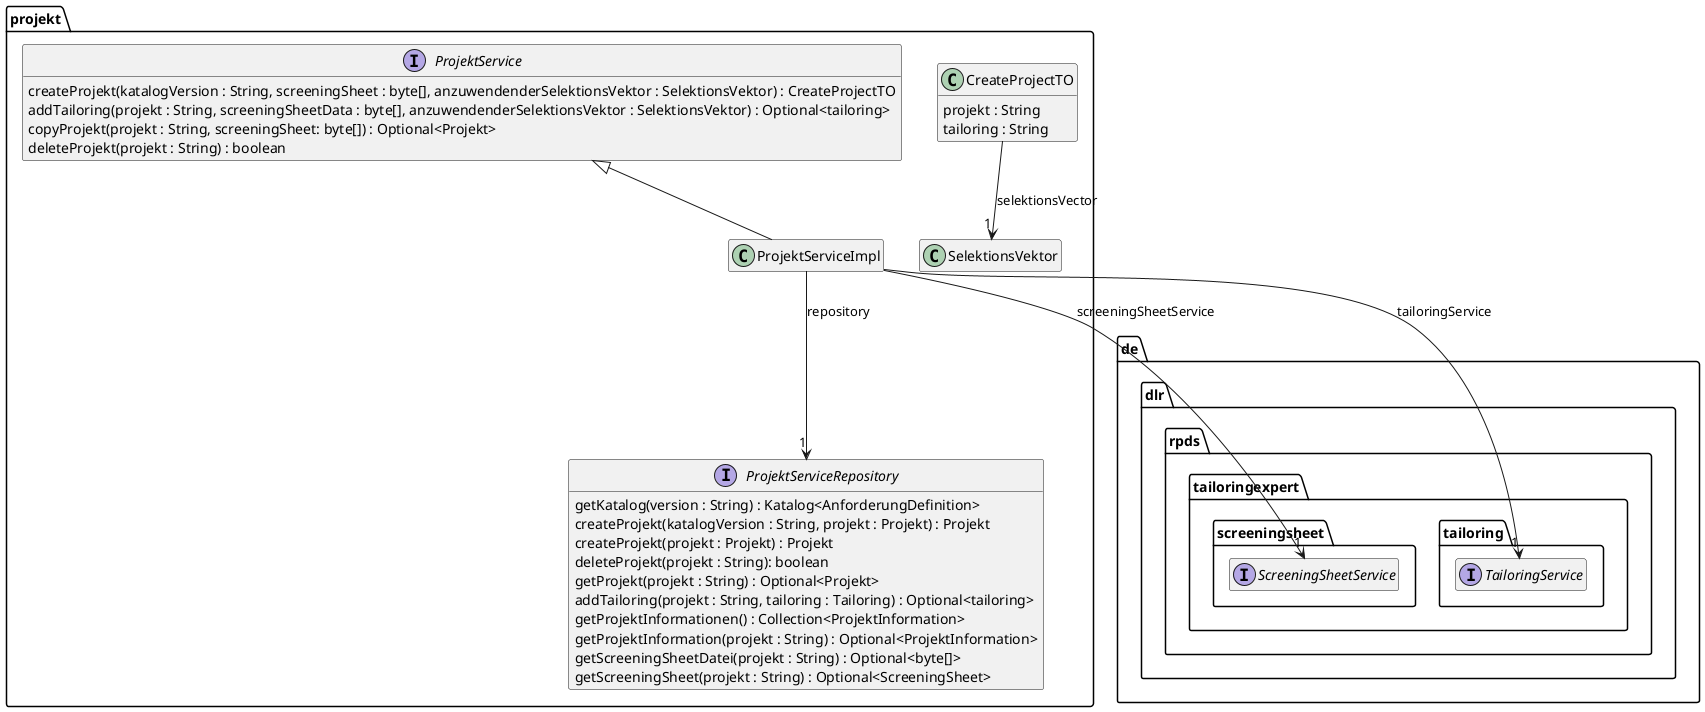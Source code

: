 @startuml Ebene3.png
hide empty members

package de.dlr.rpds.tailoringexpert {
    package screeningsheet {
        interface ScreeningSheetService
    }
    package tailoring {
        interface TailoringService
    }
}

package projekt {

    class CreateProjectTO {
        projekt : String
        tailoring : String
    }
    CreateProjectTO --> "1" SelektionsVektor : selektionsVector

    interface ProjektService {
        createProjekt(katalogVersion : String, screeningSheet : byte[], anzuwendenderSelektionsVektor : SelektionsVektor) : CreateProjectTO
        addTailoring(projekt : String, screeningSheetData : byte[], anzuwendenderSelektionsVektor : SelektionsVektor) : Optional<tailoring>
        copyProjekt(projekt : String, screeningSheet: byte[]) : Optional<Projekt>
        deleteProjekt(projekt : String) : boolean
    }

    interface ProjektServiceRepository {
        getKatalog(version : String) : Katalog<AnforderungDefinition>
        createProjekt(katalogVersion : String, projekt : Projekt) : Projekt
        createProjekt(projekt : Projekt) : Projekt
        deleteProjekt(projekt : String): boolean
        getProjekt(projekt : String) : Optional<Projekt>
        addTailoring(projekt : String, tailoring : Tailoring) : Optional<tailoring>
        getProjektInformationen() : Collection<ProjektInformation>
        getProjektInformation(projekt : String) : Optional<ProjektInformation>
        getScreeningSheetDatei(projekt : String) : Optional<byte[]>
        getScreeningSheet(projekt : String) : Optional<ScreeningSheet>
    }

    class ProjektServiceImpl {
    }

    ProjektService <|-- ProjektServiceImpl
    ProjektServiceImpl --> "1" ProjektServiceRepository : repository
    ProjektServiceImpl --> "1" ScreeningSheetService : screeningSheetService
    ProjektServiceImpl --> "1" TailoringService : tailoringService

}
@enduml